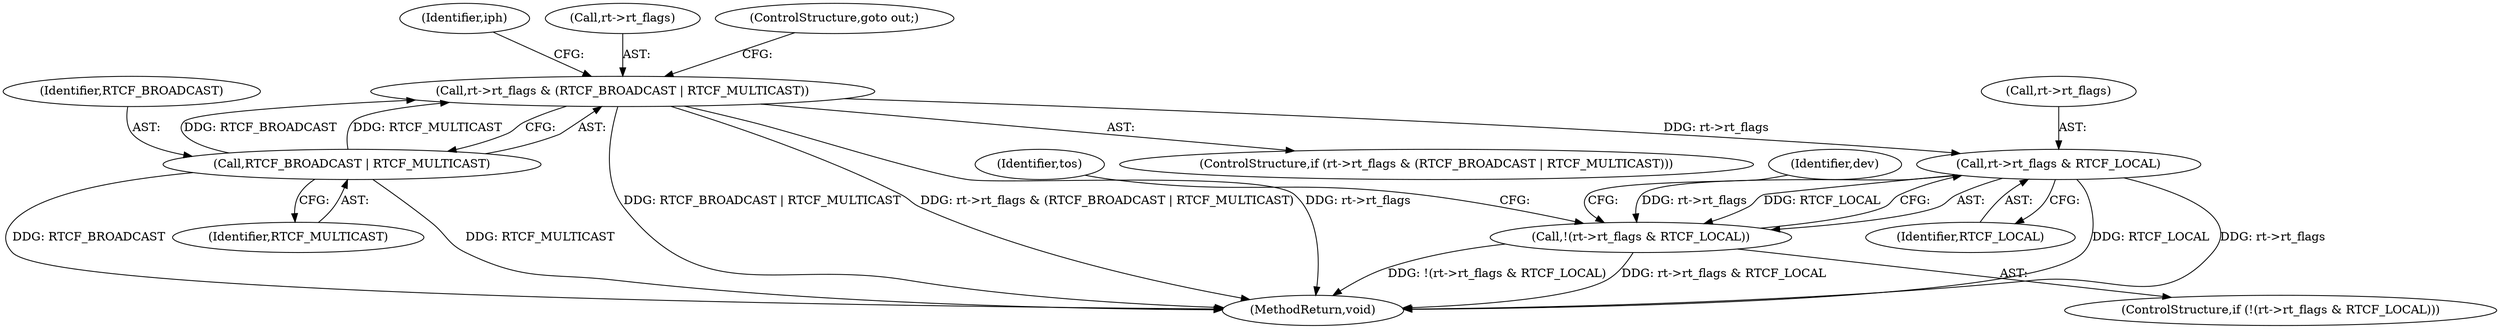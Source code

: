 digraph "0_linux_f6d8bd051c391c1c0458a30b2a7abcd939329259_13@pointer" {
"1000240" [label="(Call,rt->rt_flags & RTCF_LOCAL)"];
"1000174" [label="(Call,rt->rt_flags & (RTCF_BROADCAST | RTCF_MULTICAST))"];
"1000178" [label="(Call,RTCF_BROADCAST | RTCF_MULTICAST)"];
"1000239" [label="(Call,!(rt->rt_flags & RTCF_LOCAL))"];
"1000485" [label="(MethodReturn,void)"];
"1000185" [label="(Identifier,iph)"];
"1000238" [label="(ControlStructure,if (!(rt->rt_flags & RTCF_LOCAL)))"];
"1000281" [label="(Identifier,tos)"];
"1000178" [label="(Call,RTCF_BROADCAST | RTCF_MULTICAST)"];
"1000180" [label="(Identifier,RTCF_MULTICAST)"];
"1000248" [label="(Identifier,dev)"];
"1000240" [label="(Call,rt->rt_flags & RTCF_LOCAL)"];
"1000239" [label="(Call,!(rt->rt_flags & RTCF_LOCAL))"];
"1000241" [label="(Call,rt->rt_flags)"];
"1000179" [label="(Identifier,RTCF_BROADCAST)"];
"1000175" [label="(Call,rt->rt_flags)"];
"1000174" [label="(Call,rt->rt_flags & (RTCF_BROADCAST | RTCF_MULTICAST))"];
"1000244" [label="(Identifier,RTCF_LOCAL)"];
"1000181" [label="(ControlStructure,goto out;)"];
"1000173" [label="(ControlStructure,if (rt->rt_flags & (RTCF_BROADCAST | RTCF_MULTICAST)))"];
"1000240" -> "1000239"  [label="AST: "];
"1000240" -> "1000244"  [label="CFG: "];
"1000241" -> "1000240"  [label="AST: "];
"1000244" -> "1000240"  [label="AST: "];
"1000239" -> "1000240"  [label="CFG: "];
"1000240" -> "1000485"  [label="DDG: RTCF_LOCAL"];
"1000240" -> "1000485"  [label="DDG: rt->rt_flags"];
"1000240" -> "1000239"  [label="DDG: rt->rt_flags"];
"1000240" -> "1000239"  [label="DDG: RTCF_LOCAL"];
"1000174" -> "1000240"  [label="DDG: rt->rt_flags"];
"1000174" -> "1000173"  [label="AST: "];
"1000174" -> "1000178"  [label="CFG: "];
"1000175" -> "1000174"  [label="AST: "];
"1000178" -> "1000174"  [label="AST: "];
"1000181" -> "1000174"  [label="CFG: "];
"1000185" -> "1000174"  [label="CFG: "];
"1000174" -> "1000485"  [label="DDG: RTCF_BROADCAST | RTCF_MULTICAST"];
"1000174" -> "1000485"  [label="DDG: rt->rt_flags & (RTCF_BROADCAST | RTCF_MULTICAST)"];
"1000174" -> "1000485"  [label="DDG: rt->rt_flags"];
"1000178" -> "1000174"  [label="DDG: RTCF_BROADCAST"];
"1000178" -> "1000174"  [label="DDG: RTCF_MULTICAST"];
"1000178" -> "1000180"  [label="CFG: "];
"1000179" -> "1000178"  [label="AST: "];
"1000180" -> "1000178"  [label="AST: "];
"1000178" -> "1000485"  [label="DDG: RTCF_BROADCAST"];
"1000178" -> "1000485"  [label="DDG: RTCF_MULTICAST"];
"1000239" -> "1000238"  [label="AST: "];
"1000248" -> "1000239"  [label="CFG: "];
"1000281" -> "1000239"  [label="CFG: "];
"1000239" -> "1000485"  [label="DDG: !(rt->rt_flags & RTCF_LOCAL)"];
"1000239" -> "1000485"  [label="DDG: rt->rt_flags & RTCF_LOCAL"];
}
